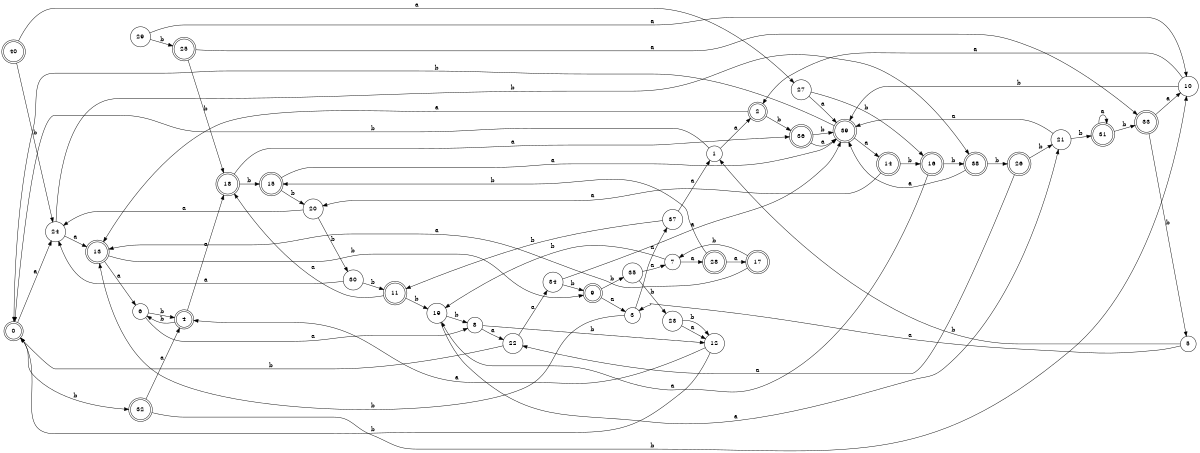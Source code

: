 digraph n33_8 {
__start0 [label="" shape="none"];

rankdir=LR;
size="8,5";

s0 [style="rounded,filled", color="black", fillcolor="white" shape="doublecircle", label="0"];
s1 [style="filled", color="black", fillcolor="white" shape="circle", label="1"];
s2 [style="rounded,filled", color="black", fillcolor="white" shape="doublecircle", label="2"];
s3 [style="filled", color="black", fillcolor="white" shape="circle", label="3"];
s4 [style="rounded,filled", color="black", fillcolor="white" shape="doublecircle", label="4"];
s5 [style="filled", color="black", fillcolor="white" shape="circle", label="5"];
s6 [style="filled", color="black", fillcolor="white" shape="circle", label="6"];
s7 [style="filled", color="black", fillcolor="white" shape="circle", label="7"];
s8 [style="filled", color="black", fillcolor="white" shape="circle", label="8"];
s9 [style="rounded,filled", color="black", fillcolor="white" shape="doublecircle", label="9"];
s10 [style="filled", color="black", fillcolor="white" shape="circle", label="10"];
s11 [style="rounded,filled", color="black", fillcolor="white" shape="doublecircle", label="11"];
s12 [style="filled", color="black", fillcolor="white" shape="circle", label="12"];
s13 [style="rounded,filled", color="black", fillcolor="white" shape="doublecircle", label="13"];
s14 [style="rounded,filled", color="black", fillcolor="white" shape="doublecircle", label="14"];
s15 [style="rounded,filled", color="black", fillcolor="white" shape="doublecircle", label="15"];
s16 [style="rounded,filled", color="black", fillcolor="white" shape="doublecircle", label="16"];
s17 [style="rounded,filled", color="black", fillcolor="white" shape="doublecircle", label="17"];
s18 [style="rounded,filled", color="black", fillcolor="white" shape="doublecircle", label="18"];
s19 [style="filled", color="black", fillcolor="white" shape="circle", label="19"];
s20 [style="filled", color="black", fillcolor="white" shape="circle", label="20"];
s21 [style="filled", color="black", fillcolor="white" shape="circle", label="21"];
s22 [style="filled", color="black", fillcolor="white" shape="circle", label="22"];
s23 [style="filled", color="black", fillcolor="white" shape="circle", label="23"];
s24 [style="filled", color="black", fillcolor="white" shape="circle", label="24"];
s25 [style="rounded,filled", color="black", fillcolor="white" shape="doublecircle", label="25"];
s26 [style="rounded,filled", color="black", fillcolor="white" shape="doublecircle", label="26"];
s27 [style="filled", color="black", fillcolor="white" shape="circle", label="27"];
s28 [style="rounded,filled", color="black", fillcolor="white" shape="doublecircle", label="28"];
s29 [style="filled", color="black", fillcolor="white" shape="circle", label="29"];
s30 [style="filled", color="black", fillcolor="white" shape="circle", label="30"];
s31 [style="rounded,filled", color="black", fillcolor="white" shape="doublecircle", label="31"];
s32 [style="rounded,filled", color="black", fillcolor="white" shape="doublecircle", label="32"];
s33 [style="rounded,filled", color="black", fillcolor="white" shape="doublecircle", label="33"];
s34 [style="filled", color="black", fillcolor="white" shape="circle", label="34"];
s35 [style="filled", color="black", fillcolor="white" shape="circle", label="35"];
s36 [style="rounded,filled", color="black", fillcolor="white" shape="doublecircle", label="36"];
s37 [style="filled", color="black", fillcolor="white" shape="circle", label="37"];
s38 [style="rounded,filled", color="black", fillcolor="white" shape="doublecircle", label="38"];
s39 [style="rounded,filled", color="black", fillcolor="white" shape="doublecircle", label="39"];
s40 [style="rounded,filled", color="black", fillcolor="white" shape="doublecircle", label="40"];
s0 -> s24 [label="a"];
s0 -> s32 [label="b"];
s1 -> s2 [label="a"];
s1 -> s0 [label="b"];
s2 -> s13 [label="a"];
s2 -> s36 [label="b"];
s3 -> s37 [label="a"];
s3 -> s13 [label="b"];
s4 -> s18 [label="a"];
s4 -> s6 [label="b"];
s5 -> s3 [label="a"];
s5 -> s1 [label="b"];
s6 -> s8 [label="a"];
s6 -> s4 [label="b"];
s7 -> s28 [label="a"];
s7 -> s19 [label="b"];
s8 -> s22 [label="a"];
s8 -> s12 [label="b"];
s9 -> s3 [label="a"];
s9 -> s35 [label="b"];
s10 -> s2 [label="a"];
s10 -> s39 [label="b"];
s11 -> s18 [label="a"];
s11 -> s19 [label="b"];
s12 -> s4 [label="a"];
s12 -> s0 [label="b"];
s13 -> s6 [label="a"];
s13 -> s9 [label="b"];
s14 -> s20 [label="a"];
s14 -> s16 [label="b"];
s15 -> s39 [label="a"];
s15 -> s20 [label="b"];
s16 -> s19 [label="a"];
s16 -> s38 [label="b"];
s17 -> s13 [label="a"];
s17 -> s7 [label="b"];
s18 -> s36 [label="a"];
s18 -> s15 [label="b"];
s19 -> s21 [label="a"];
s19 -> s8 [label="b"];
s20 -> s24 [label="a"];
s20 -> s30 [label="b"];
s21 -> s39 [label="a"];
s21 -> s31 [label="b"];
s22 -> s34 [label="a"];
s22 -> s0 [label="b"];
s23 -> s12 [label="a"];
s23 -> s12 [label="b"];
s24 -> s13 [label="a"];
s24 -> s38 [label="b"];
s25 -> s33 [label="a"];
s25 -> s18 [label="b"];
s26 -> s22 [label="a"];
s26 -> s21 [label="b"];
s27 -> s39 [label="a"];
s27 -> s16 [label="b"];
s28 -> s17 [label="a"];
s28 -> s15 [label="b"];
s29 -> s10 [label="a"];
s29 -> s25 [label="b"];
s30 -> s24 [label="a"];
s30 -> s11 [label="b"];
s31 -> s31 [label="a"];
s31 -> s33 [label="b"];
s32 -> s4 [label="a"];
s32 -> s10 [label="b"];
s33 -> s10 [label="a"];
s33 -> s5 [label="b"];
s34 -> s39 [label="a"];
s34 -> s9 [label="b"];
s35 -> s7 [label="a"];
s35 -> s23 [label="b"];
s36 -> s39 [label="a"];
s36 -> s39 [label="b"];
s37 -> s1 [label="a"];
s37 -> s11 [label="b"];
s38 -> s39 [label="a"];
s38 -> s26 [label="b"];
s39 -> s14 [label="a"];
s39 -> s0 [label="b"];
s40 -> s27 [label="a"];
s40 -> s24 [label="b"];

}